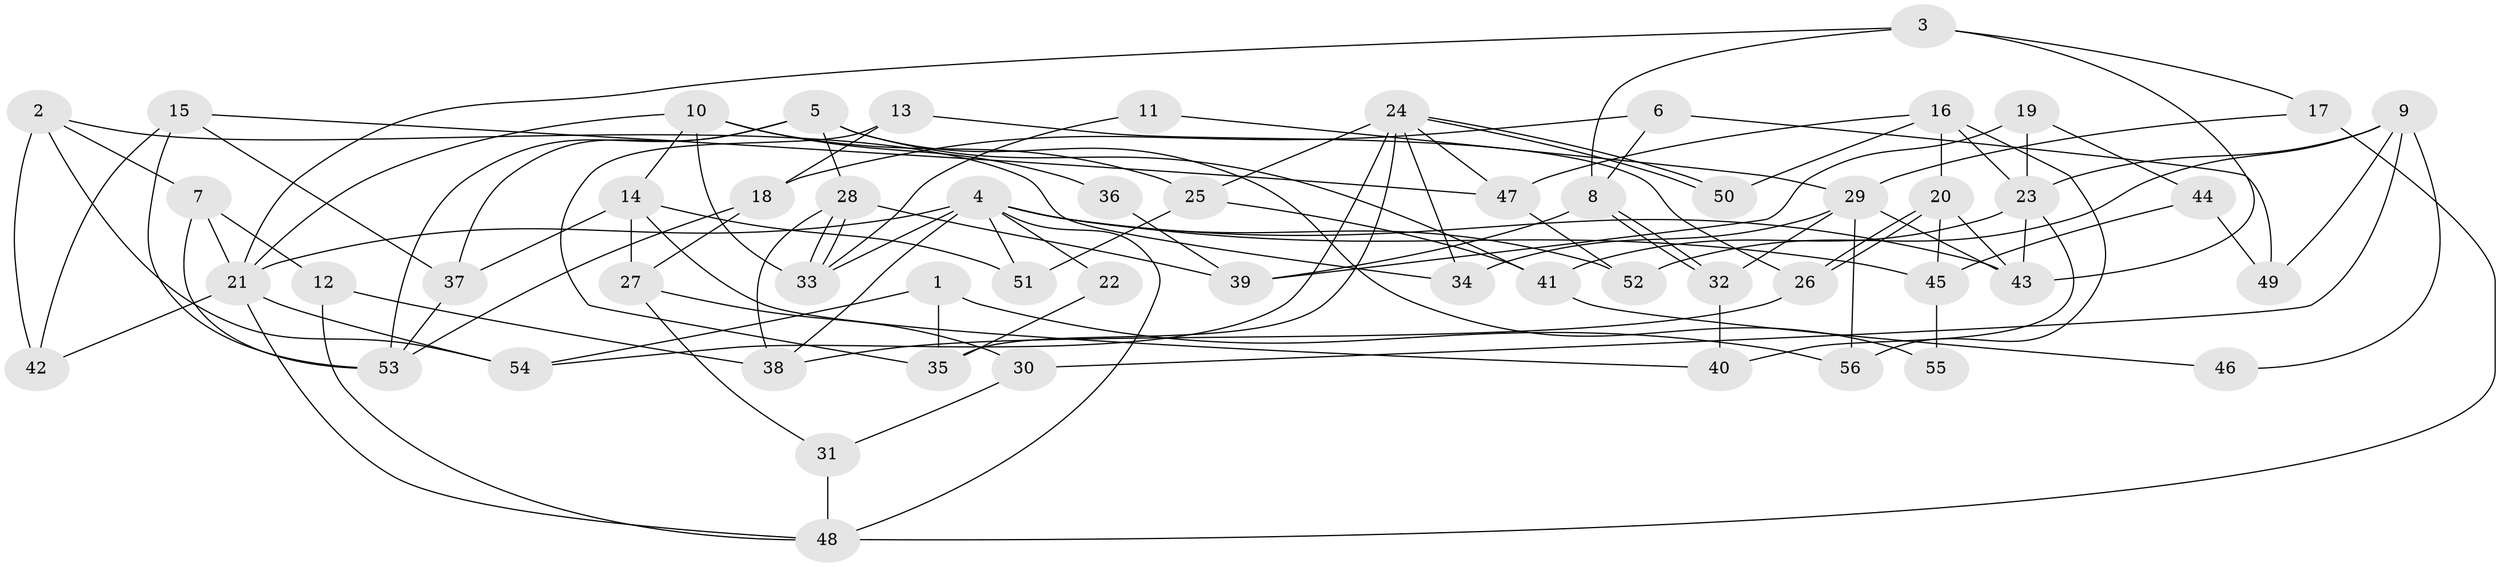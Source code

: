 // coarse degree distribution, {5: 0.3939393939393939, 8: 0.06060606060606061, 10: 0.030303030303030304, 7: 0.030303030303030304, 6: 0.09090909090909091, 3: 0.24242424242424243, 2: 0.030303030303030304, 4: 0.12121212121212122}
// Generated by graph-tools (version 1.1) at 2025/42/03/06/25 10:42:01]
// undirected, 56 vertices, 112 edges
graph export_dot {
graph [start="1"]
  node [color=gray90,style=filled];
  1;
  2;
  3;
  4;
  5;
  6;
  7;
  8;
  9;
  10;
  11;
  12;
  13;
  14;
  15;
  16;
  17;
  18;
  19;
  20;
  21;
  22;
  23;
  24;
  25;
  26;
  27;
  28;
  29;
  30;
  31;
  32;
  33;
  34;
  35;
  36;
  37;
  38;
  39;
  40;
  41;
  42;
  43;
  44;
  45;
  46;
  47;
  48;
  49;
  50;
  51;
  52;
  53;
  54;
  55;
  56;
  1 -- 35;
  1 -- 54;
  1 -- 56;
  2 -- 7;
  2 -- 54;
  2 -- 34;
  2 -- 42;
  3 -- 21;
  3 -- 43;
  3 -- 8;
  3 -- 17;
  4 -- 48;
  4 -- 21;
  4 -- 22;
  4 -- 33;
  4 -- 38;
  4 -- 43;
  4 -- 45;
  4 -- 51;
  4 -- 52;
  5 -- 37;
  5 -- 53;
  5 -- 28;
  5 -- 41;
  5 -- 55;
  6 -- 49;
  6 -- 8;
  6 -- 18;
  7 -- 12;
  7 -- 53;
  7 -- 21;
  8 -- 32;
  8 -- 32;
  8 -- 39;
  9 -- 23;
  9 -- 52;
  9 -- 30;
  9 -- 46;
  9 -- 49;
  10 -- 21;
  10 -- 33;
  10 -- 14;
  10 -- 25;
  10 -- 36;
  11 -- 33;
  11 -- 29;
  12 -- 38;
  12 -- 48;
  13 -- 18;
  13 -- 26;
  13 -- 35;
  14 -- 51;
  14 -- 27;
  14 -- 37;
  14 -- 40;
  15 -- 37;
  15 -- 47;
  15 -- 42;
  15 -- 53;
  16 -- 56;
  16 -- 20;
  16 -- 23;
  16 -- 47;
  16 -- 50;
  17 -- 29;
  17 -- 48;
  18 -- 27;
  18 -- 53;
  19 -- 39;
  19 -- 23;
  19 -- 44;
  20 -- 43;
  20 -- 26;
  20 -- 26;
  20 -- 45;
  21 -- 42;
  21 -- 48;
  21 -- 54;
  22 -- 35;
  23 -- 41;
  23 -- 40;
  23 -- 43;
  24 -- 50;
  24 -- 50;
  24 -- 34;
  24 -- 25;
  24 -- 35;
  24 -- 47;
  24 -- 54;
  25 -- 41;
  25 -- 51;
  26 -- 38;
  27 -- 31;
  27 -- 30;
  28 -- 33;
  28 -- 33;
  28 -- 38;
  28 -- 39;
  29 -- 43;
  29 -- 32;
  29 -- 34;
  29 -- 56;
  30 -- 31;
  31 -- 48;
  32 -- 40;
  36 -- 39;
  37 -- 53;
  41 -- 46;
  44 -- 45;
  44 -- 49;
  45 -- 55;
  47 -- 52;
}
